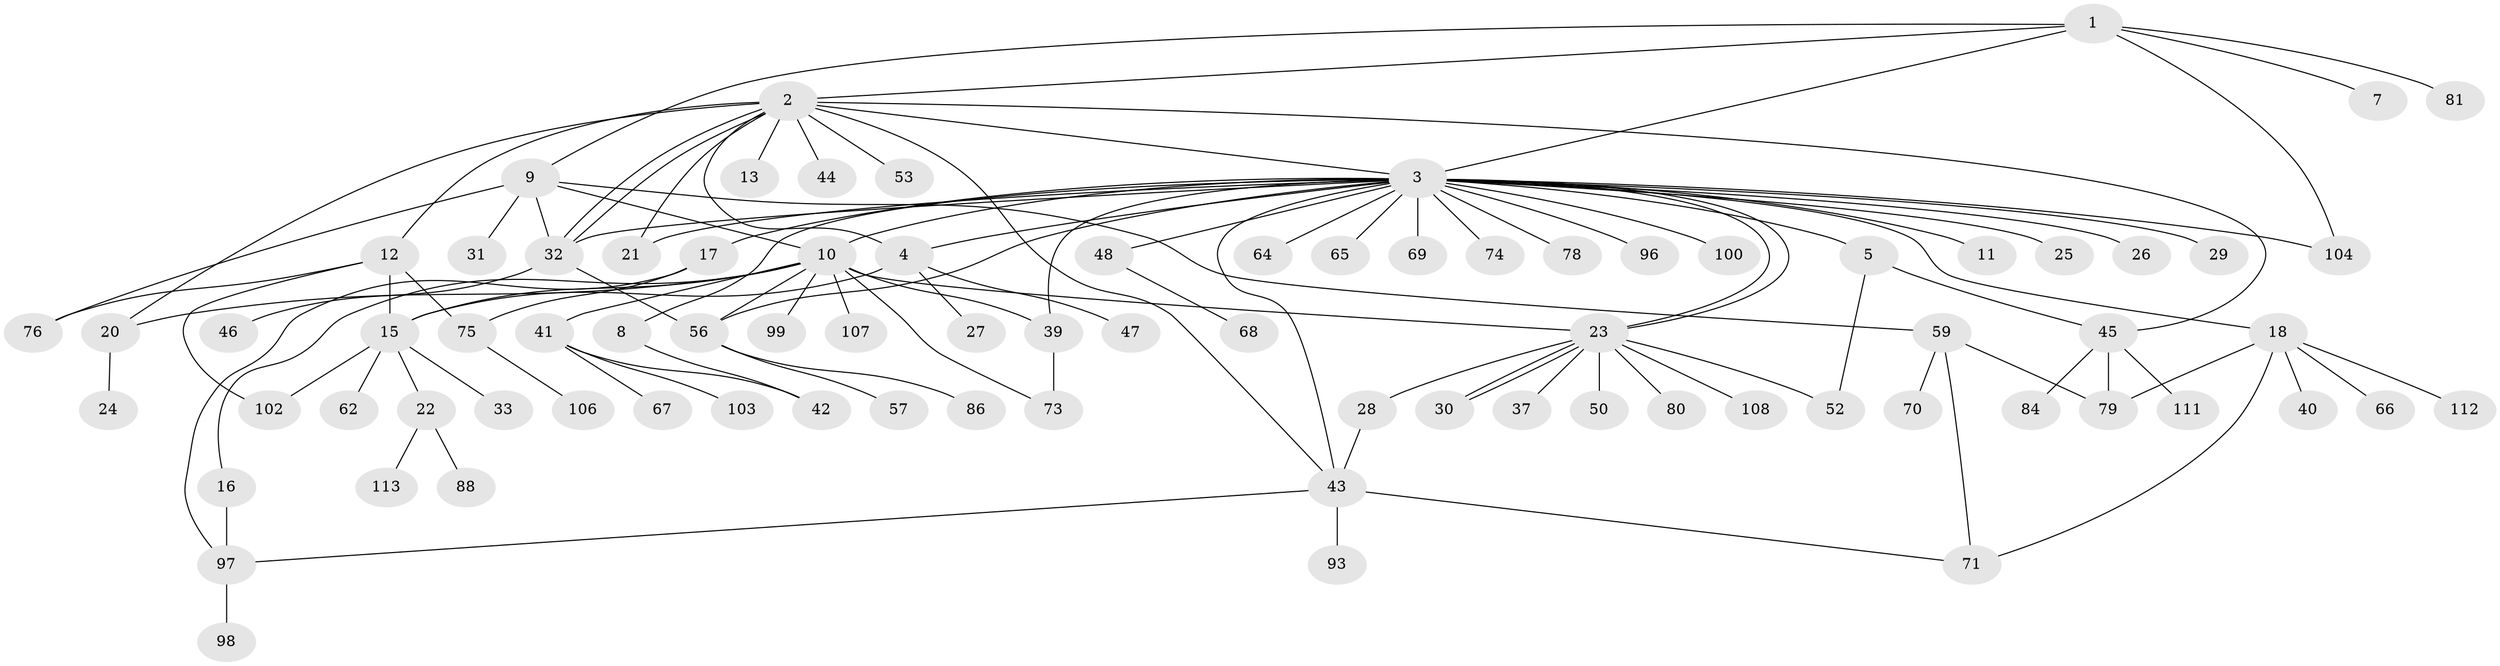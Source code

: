 // Generated by graph-tools (version 1.1) at 2025/23/03/03/25 07:23:54]
// undirected, 82 vertices, 113 edges
graph export_dot {
graph [start="1"]
  node [color=gray90,style=filled];
  1 [super="+60"];
  2 [super="+105"];
  3 [super="+6"];
  4 [super="+87"];
  5 [super="+55"];
  7;
  8;
  9 [super="+89"];
  10 [super="+14"];
  11;
  12 [super="+36"];
  13 [super="+63"];
  15 [super="+72"];
  16 [super="+110"];
  17;
  18 [super="+19"];
  20 [super="+51"];
  21;
  22 [super="+38"];
  23 [super="+82"];
  24 [super="+35"];
  25;
  26;
  27;
  28 [super="+34"];
  29 [super="+54"];
  30 [super="+61"];
  31;
  32 [super="+109"];
  33;
  37;
  39;
  40;
  41 [super="+58"];
  42;
  43 [super="+91"];
  44;
  45 [super="+49"];
  46;
  47;
  48 [super="+92"];
  50;
  52 [super="+95"];
  53;
  56 [super="+83"];
  57;
  59 [super="+94"];
  62;
  64;
  65 [super="+77"];
  66;
  67;
  68;
  69;
  70;
  71 [super="+90"];
  73;
  74;
  75 [super="+85"];
  76;
  78;
  79;
  80;
  81;
  84;
  86;
  88;
  93;
  96;
  97 [super="+101"];
  98;
  99;
  100;
  102;
  103;
  104;
  106;
  107;
  108;
  111;
  112;
  113;
  1 -- 2;
  1 -- 3;
  1 -- 7;
  1 -- 9;
  1 -- 81;
  1 -- 104;
  2 -- 3;
  2 -- 12;
  2 -- 13;
  2 -- 20;
  2 -- 21;
  2 -- 32;
  2 -- 32;
  2 -- 43;
  2 -- 44;
  2 -- 45;
  2 -- 53 [weight=2];
  2 -- 4;
  3 -- 4;
  3 -- 5;
  3 -- 8;
  3 -- 10 [weight=2];
  3 -- 11;
  3 -- 17;
  3 -- 21;
  3 -- 23;
  3 -- 23;
  3 -- 25;
  3 -- 26;
  3 -- 29;
  3 -- 39;
  3 -- 43;
  3 -- 48;
  3 -- 56;
  3 -- 64;
  3 -- 65;
  3 -- 69;
  3 -- 74;
  3 -- 78;
  3 -- 96;
  3 -- 100;
  3 -- 104;
  3 -- 32;
  3 -- 18;
  4 -- 15;
  4 -- 27;
  4 -- 47;
  5 -- 45;
  5 -- 52;
  8 -- 42;
  9 -- 31;
  9 -- 32;
  9 -- 59;
  9 -- 76;
  9 -- 10;
  10 -- 15;
  10 -- 39;
  10 -- 41;
  10 -- 56 [weight=2];
  10 -- 99;
  10 -- 107;
  10 -- 73;
  10 -- 16;
  10 -- 23;
  10 -- 20;
  12 -- 15;
  12 -- 102;
  12 -- 75;
  12 -- 76;
  15 -- 22;
  15 -- 33;
  15 -- 62;
  15 -- 102;
  16 -- 97;
  17 -- 75;
  17 -- 97;
  18 -- 66;
  18 -- 40;
  18 -- 112;
  18 -- 79;
  18 -- 71;
  20 -- 24;
  22 -- 88;
  22 -- 113;
  23 -- 28;
  23 -- 30;
  23 -- 30;
  23 -- 37;
  23 -- 50;
  23 -- 52;
  23 -- 80;
  23 -- 108;
  28 -- 43 [weight=2];
  32 -- 46;
  32 -- 56;
  39 -- 73;
  41 -- 42 [weight=2];
  41 -- 103;
  41 -- 67;
  43 -- 93;
  43 -- 97;
  43 -- 71;
  45 -- 79;
  45 -- 84;
  45 -- 111;
  48 -- 68;
  56 -- 57;
  56 -- 86;
  59 -- 70;
  59 -- 71;
  59 -- 79;
  75 -- 106;
  97 -- 98;
}
